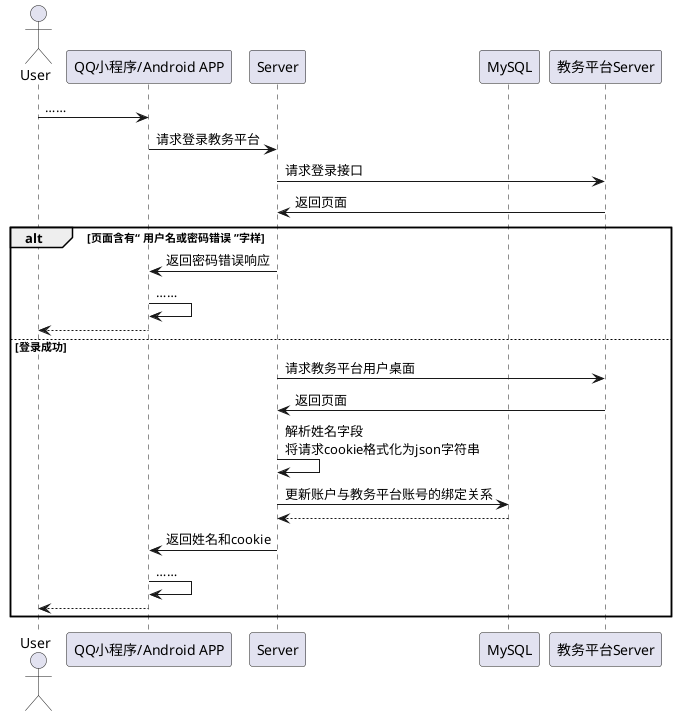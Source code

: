 @startuml 教务-登录
actor "User" as user
participant "QQ小程序/Android APP" as qp
participant "Server" as server
participant "MySQL" as db
participant "教务平台Server" as jw
user->qp:……
qp->server:请求登录教务平台
server->jw:请求登录接口
server<-jw:返回页面
alt 页面含有“ 用户名或密码错误 ”字样
    qp<-server:返回密码错误响应
    qp->qp:……
    user<--qp
else 登录成功
    server->jw:请求教务平台用户桌面
    server<-jw:返回页面
    server->server:解析姓名字段\n将请求cookie格式化为json字符串
    server->db:更新账户与教务平台账号的绑定关系
    server<--db
    qp<-server:返回姓名和cookie
    qp->qp:……
    user<--qp
end
@enduml